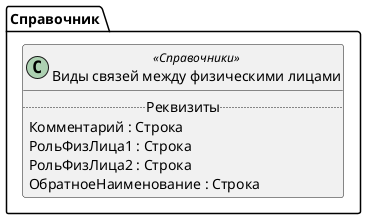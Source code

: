 ﻿@startuml ВидыСвязейМеждуФизЛицами
'!include templates.wsd
'..\include templates.wsd
class Справочник.ВидыСвязейМеждуФизЛицами as "Виды связей между физическими лицами" <<Справочники>>
{
..Реквизиты..
Комментарий : Строка
РольФизЛица1 : Строка
РольФизЛица2 : Строка
ОбратноеНаименование : Строка
}
@enduml
